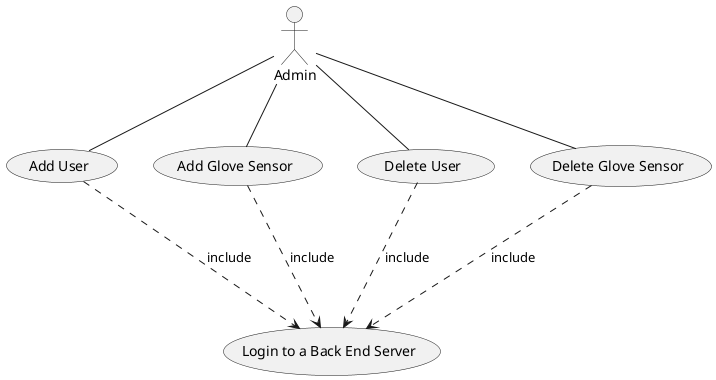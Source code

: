 @startuml
(Login to a Back End Server) as (Login)
Admin -- (Add User)
Admin -- (Add Glove Sensor)
Admin -- (Delete User)
Admin -- (Delete Glove Sensor)
(Add User) ...> (Login): include
(Add Glove Sensor) ...> (Login): include
(Delete User) ...> (Login): include
(Delete Glove Sensor) ...> (Login): include


newpage
(Login to a Back End Server) as (Login)
(View All My Training Statistics) as (Statistics)
(Display One Training Result) as (LastTraining)
(Compare your stats with global dojo stats) as (Compare)
(Start a Training) as (StartT)
(Stop a Training) as (StopT)
(Follow the glove initialization) as (GloveInit)
(Waiting for available glove) as (WaitGlove)
(Access the main page) as (MainPage)

Admin -|> User
(MainPage) -- User
(MainPage) ..> (Login) : include
(MainPage) <.. (Statistics) : extends
(MainPage) <.. (StartT) : extends
(StartT) ..> (GloveInit) : include
(GloveInit) ..> (WaitGlove) : include
(MainPage) <.. (Change Password) : extends
(MainPage) <.. (Logout) : extends
(StartT) <.. (StopT) : include
(MainPage) <.. (StopT) : extends
(Statistics) <.. (Clean Statistics) : extends
(Statistics) <.. (Compare) : extends
(Statistics) <.. (LastTraining) : extends
(LastTraining) <.. (Delete result) : extends

newpage
(Start the DojoHub) as (StartRpi)
(Stop the DojoHub) as (StopRpi)
(Start of the communication Server) as (StartServer)
(Start communication with glove Sensor) as (StartCommGlove)

Admin -- (StartRpi)
(StartRpi) <.. (StopRpi) : extends
(StartRpi) ..> (StartServer) : include
(StartServer) ..> (StartCommGlove) : include

newpage
(Start the Glove Sensor) as (StartGlove)
(Stop the Glove Sensor) as (StopGlove)
(Start communication with glove Sensor) as (StartCommGlove)
(Start a Training) as (StartT)

User -- (StartGlove)
(StartGlove) <.. (StopGlove) : extends
(StartGlove) ..> (StartT) : include
(StartT) ..> (StartCommGlove) : include

@enduml